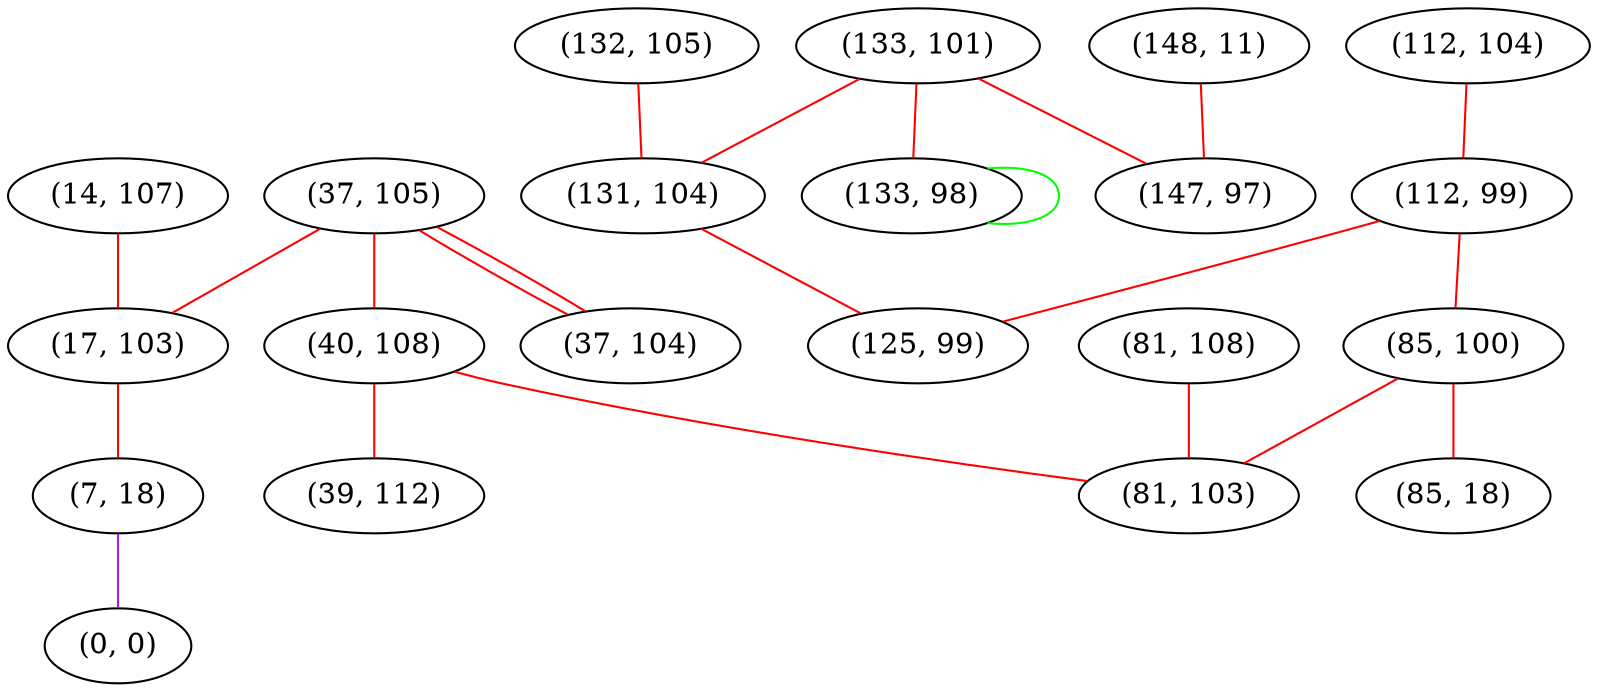 graph "" {
"(14, 107)";
"(37, 105)";
"(112, 104)";
"(132, 105)";
"(133, 101)";
"(40, 108)";
"(133, 98)";
"(112, 99)";
"(17, 103)";
"(7, 18)";
"(131, 104)";
"(85, 100)";
"(0, 0)";
"(39, 112)";
"(148, 11)";
"(81, 108)";
"(125, 99)";
"(81, 103)";
"(147, 97)";
"(85, 18)";
"(37, 104)";
"(14, 107)" -- "(17, 103)"  [color=red, key=0, weight=1];
"(37, 105)" -- "(40, 108)"  [color=red, key=0, weight=1];
"(37, 105)" -- "(37, 104)"  [color=red, key=0, weight=1];
"(37, 105)" -- "(37, 104)"  [color=red, key=1, weight=1];
"(37, 105)" -- "(17, 103)"  [color=red, key=0, weight=1];
"(112, 104)" -- "(112, 99)"  [color=red, key=0, weight=1];
"(132, 105)" -- "(131, 104)"  [color=red, key=0, weight=1];
"(133, 101)" -- "(131, 104)"  [color=red, key=0, weight=1];
"(133, 101)" -- "(147, 97)"  [color=red, key=0, weight=1];
"(133, 101)" -- "(133, 98)"  [color=red, key=0, weight=1];
"(40, 108)" -- "(39, 112)"  [color=red, key=0, weight=1];
"(40, 108)" -- "(81, 103)"  [color=red, key=0, weight=1];
"(133, 98)" -- "(133, 98)"  [color=green, key=0, weight=2];
"(112, 99)" -- "(85, 100)"  [color=red, key=0, weight=1];
"(112, 99)" -- "(125, 99)"  [color=red, key=0, weight=1];
"(17, 103)" -- "(7, 18)"  [color=red, key=0, weight=1];
"(7, 18)" -- "(0, 0)"  [color=purple, key=0, weight=4];
"(131, 104)" -- "(125, 99)"  [color=red, key=0, weight=1];
"(85, 100)" -- "(85, 18)"  [color=red, key=0, weight=1];
"(85, 100)" -- "(81, 103)"  [color=red, key=0, weight=1];
"(148, 11)" -- "(147, 97)"  [color=red, key=0, weight=1];
"(81, 108)" -- "(81, 103)"  [color=red, key=0, weight=1];
}

